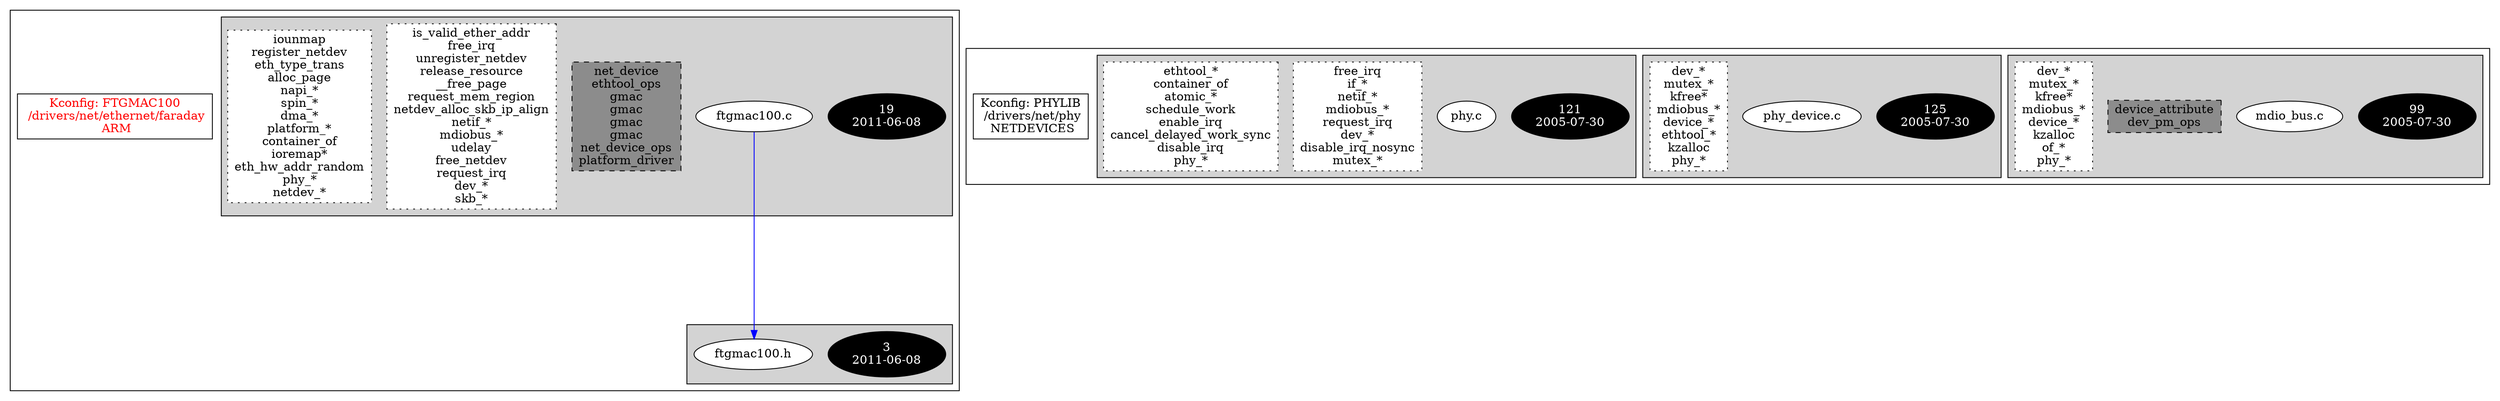 digraph Driver {
	ranksep=2;
	splines=ortho;
	//Symbol: FTGMAC100
	subgraph "cluster_FTGMAC100"{
		subgraph "cluster_ftgmac100.h" {
			style=filled
			"commit_ftgmac100.h" [style=filled, fillcolor=black, fontcolor=white, label="3\n2011-06-08"];
			"ftgmac100.h" [style=filled, fillcolor=white, fontcolor=black, label="ftgmac100.h\n"];
		}
		subgraph "cluster_ftgmac100.c" {
			style=filled
			"commit_ftgmac100.c" [style=filled, fillcolor=black, fontcolor=white, label="19\n2011-06-08"];
			"ftgmac100.c" [style=filled, fillcolor=white, fontcolor=black, label="ftgmac100.c\n"];
			"structs-ftgmac100.c" [style="filled,dashed" shape=box, fillcolor=grey55, fontcolor=black, label="net_device\nethtool_ops\ngmac\ngmac\ngmac\ngmac\nnet_device_ops\nplatform_driver\n"];
			"funccall2-ftgmac100.c" [style="filled,dotted" shape=box, fillcolor=white, fontcolor=black, label="is_valid_ether_addr\nfree_irq\nunregister_netdev\nrelease_resource\n__free_page\nrequest_mem_region\nnetdev_alloc_skb_ip_align\nnetif_*\nmdiobus_*\nudelay\nfree_netdev\nrequest_irq\ndev_*\nskb_*\n"];
			"funccall1-ftgmac100.c" [style="filled,dotted" shape=box, fillcolor=white, fontcolor=black, label="iounmap\nregister_netdev\neth_type_trans\nalloc_page\nnapi_*\nspin_*\ndma_*\nplatform_*\ncontainer_of\nioremap*\neth_hw_addr_random\nphy_*\nnetdev_*\n"];
		}
		"K:FTGMAC100" [label="Kconfig: FTGMAC100\n /drivers/net/ethernet/faraday\n  ARM ", shape=box, fontcolor=red];
	}
	//Symbol: PHYLIB
	subgraph "cluster_PHYLIB"{
		subgraph "cluster_mdio_bus.c" {
			style=filled
			"commit_mdio_bus.c" [style=filled, fillcolor=black, fontcolor=white, label="99\n2005-07-30"];
			"mdio_bus.c" [style=filled, fillcolor=white, fontcolor=black, label="mdio_bus.c\n"];
			"structs-mdio_bus.c" [style="filled,dashed" shape=box, fillcolor=grey55, fontcolor=black, label="device_attribute\ndev_pm_ops\n"];
			"funccall0-mdio_bus.c" [style="filled,dotted" shape=box, fillcolor=white, fontcolor=black, label="dev_*\nmutex_*\nkfree*\nmdiobus_*\ndevice_*\nkzalloc\nof_*\nphy_*\n"];
		}
		subgraph "cluster_phy_device.c" {
			style=filled
			"commit_phy_device.c" [style=filled, fillcolor=black, fontcolor=white, label="125\n2005-07-30"];
			"phy_device.c" [style=filled, fillcolor=white, fontcolor=black, label="phy_device.c\n"];
			"funccall0-phy_device.c" [style="filled,dotted" shape=box, fillcolor=white, fontcolor=black, label="dev_*\nmutex_*\nkfree*\nmdiobus_*\ndevice_*\nethtool_*\nkzalloc\nphy_*\n"];
		}
		subgraph "cluster_phy.c" {
			style=filled
			"commit_phy.c" [style=filled, fillcolor=black, fontcolor=white, label="121\n2005-07-30"];
			"phy.c" [style=filled, fillcolor=white, fontcolor=black, label="phy.c\n"];
			"funccall2-phy.c" [style="filled,dotted" shape=box, fillcolor=white, fontcolor=black, label="free_irq\nif_*\nnetif_*\nmdiobus_*\nrequest_irq\ndev_*\ndisable_irq_nosync\nmutex_*\n"];
			"funccall1-phy.c" [style="filled,dotted" shape=box, fillcolor=white, fontcolor=black, label="ethtool_*\ncontainer_of\natomic_*\nschedule_work\nenable_irq\ncancel_delayed_work_sync\ndisable_irq\nphy_*\n"];
		}
		"K:PHYLIB" [label="Kconfig: PHYLIB\n /drivers/net/phy\n  NETDEVICES ", shape=box];
	}
"ftgmac100.c" -> "ftgmac100.h"[color=blue];
}
